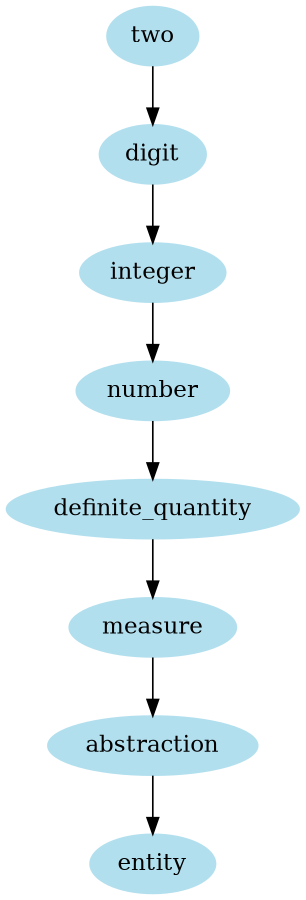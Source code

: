 digraph unix {
	node [color=lightblue2 style=filled]
	size="6,6"
	two -> digit
	digit -> integer
	integer -> number
	number -> definite_quantity
	definite_quantity -> measure
	measure -> abstraction
	abstraction -> entity
}
